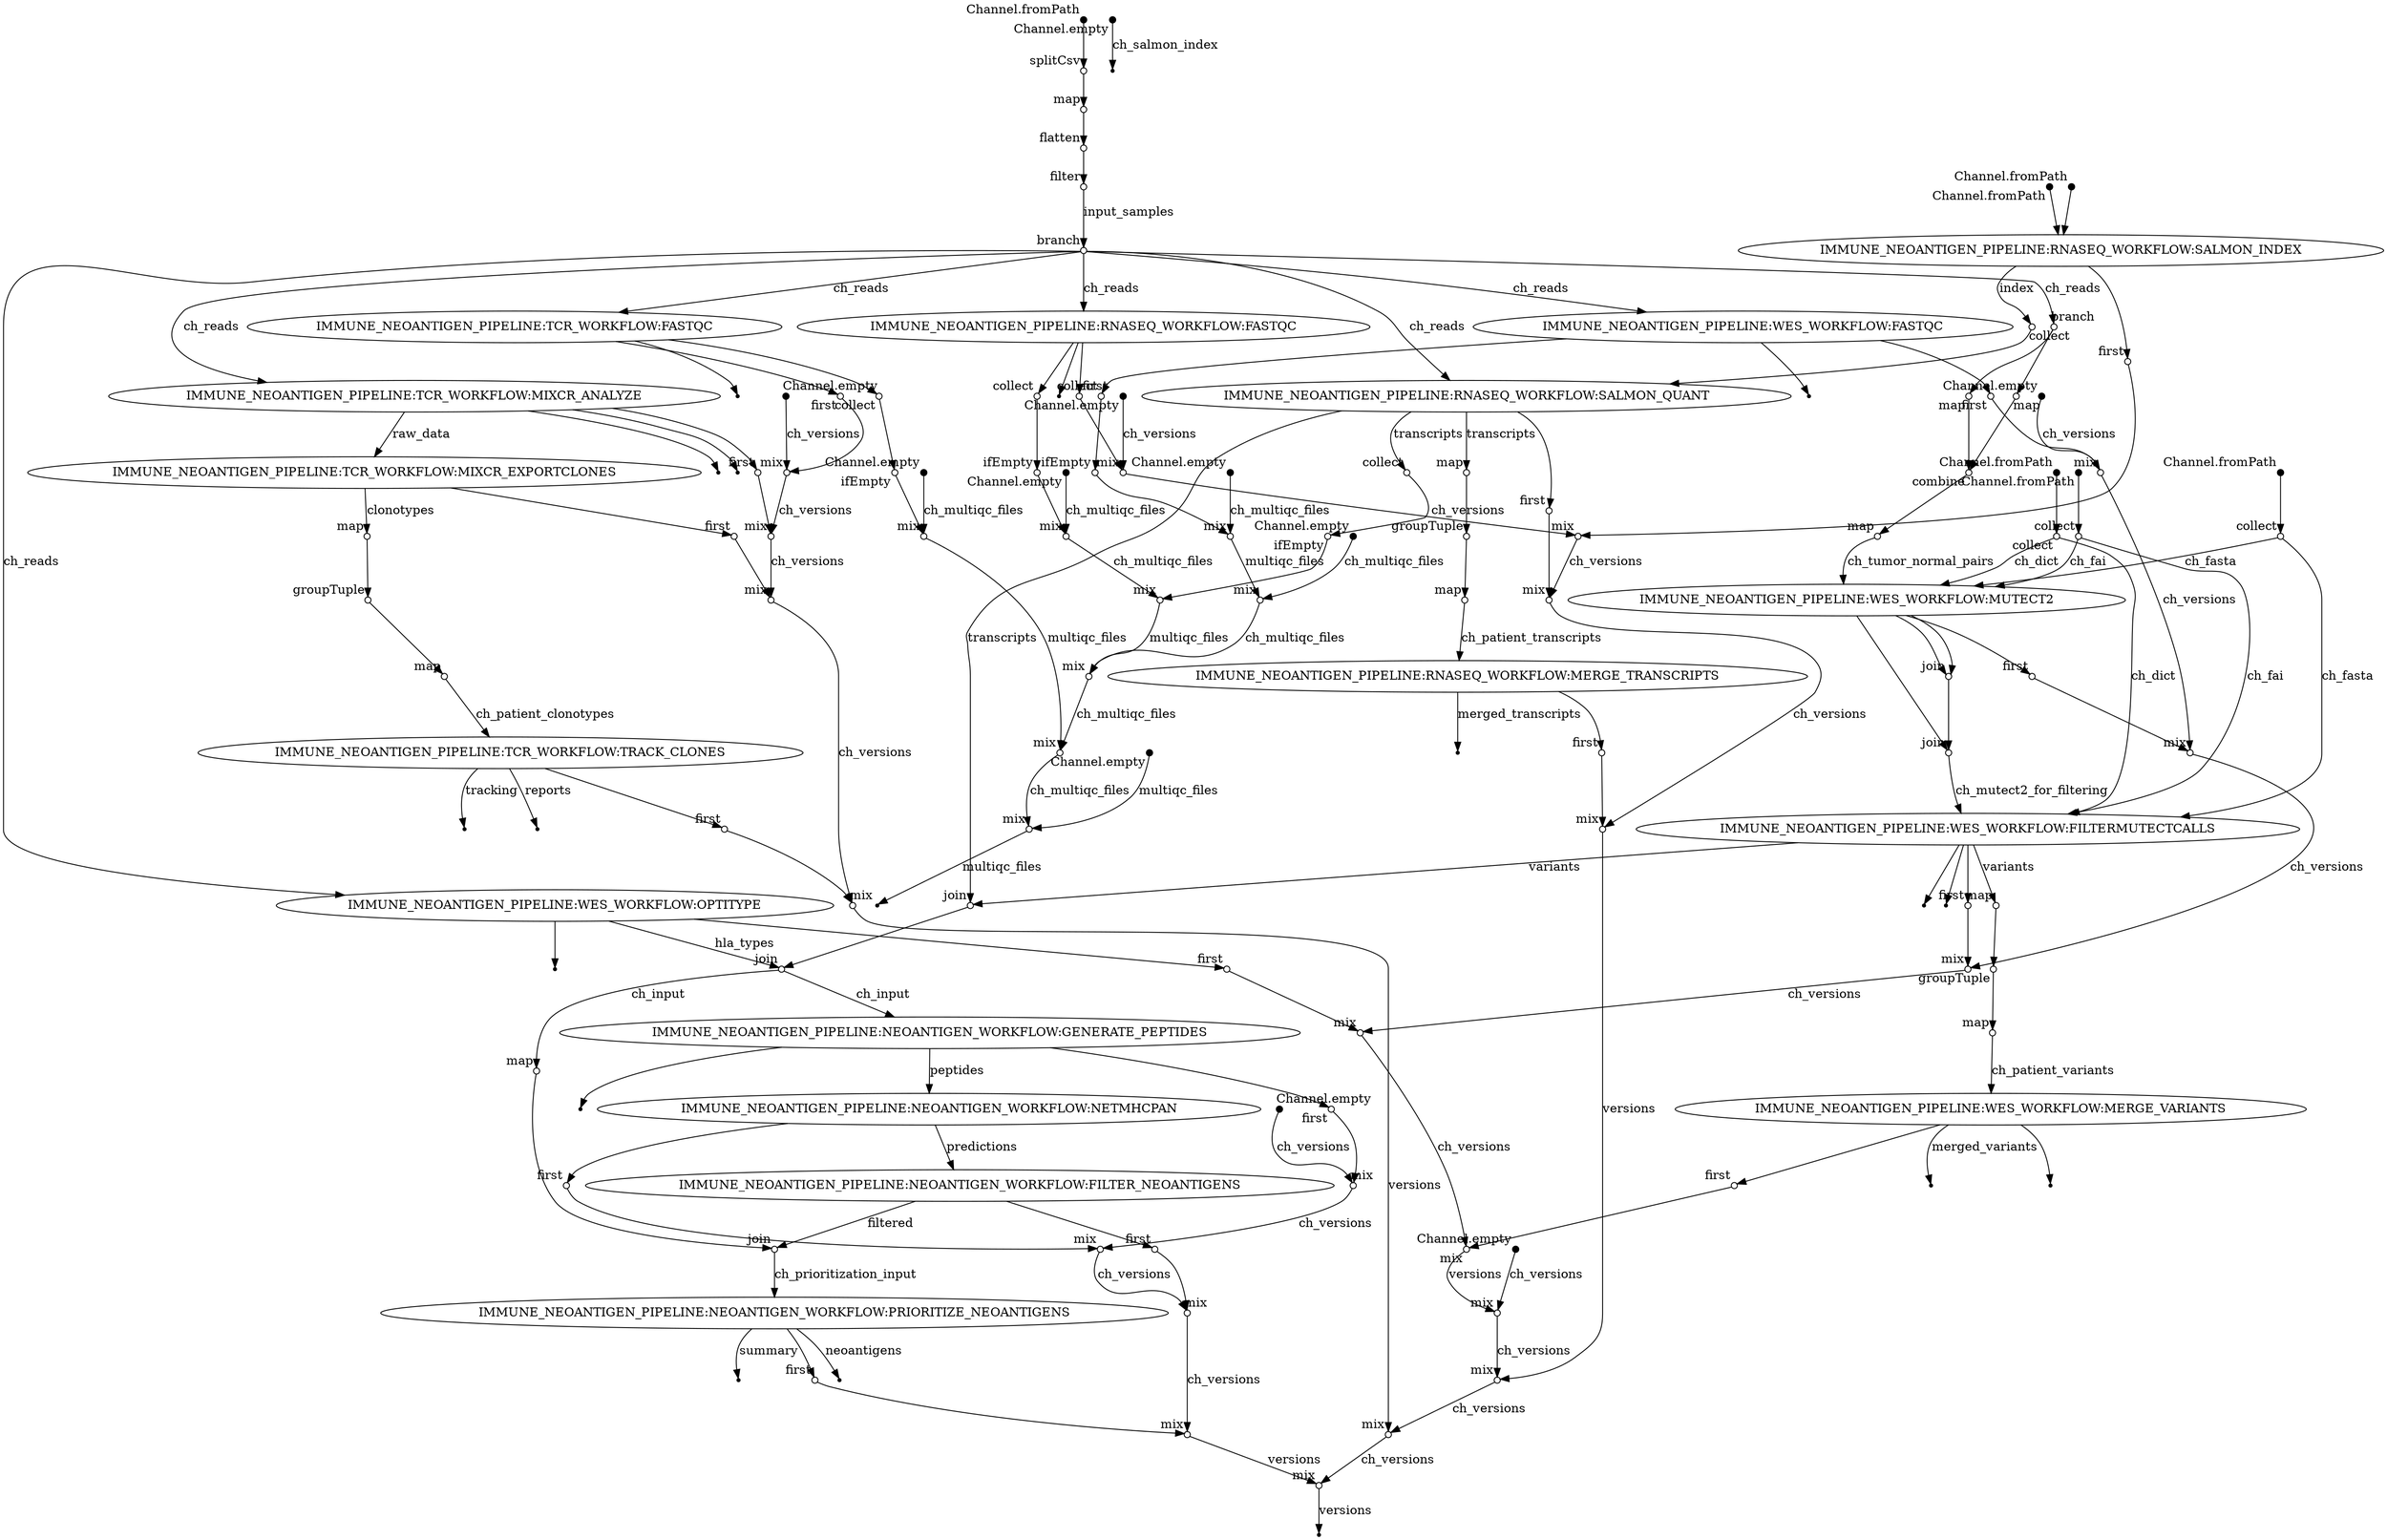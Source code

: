 digraph "pipeline_dag_20250709_215527" {
rankdir=TB;
v0 [shape=point,label="",fixedsize=true,width=0.1,xlabel="Channel.fromPath"];
v1 [shape=circle,label="",fixedsize=true,width=0.1,xlabel="splitCsv"];
v0 -> v1;

v1 [shape=circle,label="",fixedsize=true,width=0.1,xlabel="splitCsv"];
v2 [shape=circle,label="",fixedsize=true,width=0.1,xlabel="map"];
v1 -> v2;

v2 [shape=circle,label="",fixedsize=true,width=0.1,xlabel="map"];
v3 [shape=circle,label="",fixedsize=true,width=0.1,xlabel="flatten"];
v2 -> v3;

v3 [shape=circle,label="",fixedsize=true,width=0.1,xlabel="flatten"];
v4 [shape=circle,label="",fixedsize=true,width=0.1,xlabel="filter"];
v3 -> v4;

v4 [shape=circle,label="",fixedsize=true,width=0.1,xlabel="filter"];
v7 [shape=circle,label="",fixedsize=true,width=0.1,xlabel="branch"];
v4 -> v7 [label="input_samples"];

v5 [shape=point,label="",fixedsize=true,width=0.1,xlabel="Channel.empty"];
v50 [shape=circle,label="",fixedsize=true,width=0.1,xlabel="mix"];
v5 -> v50 [label="ch_versions"];

v6 [shape=point,label="",fixedsize=true,width=0.1,xlabel="Channel.empty"];
v51 [shape=circle,label="",fixedsize=true,width=0.1,xlabel="mix"];
v6 -> v51 [label="ch_multiqc_files"];

v7 [shape=circle,label="",fixedsize=true,width=0.1,xlabel="branch"];
v54 [label="IMMUNE_NEOANTIGEN_PIPELINE:RNASEQ_WORKFLOW:FASTQC"];
v7 -> v54 [label="ch_reads"];

v7 [shape=circle,label="",fixedsize=true,width=0.1,xlabel="branch"];
v16 [label="IMMUNE_NEOANTIGEN_PIPELINE:WES_WORKFLOW:FASTQC"];
v7 -> v16 [label="ch_reads"];

v7 [shape=circle,label="",fixedsize=true,width=0.1,xlabel="branch"];
v86 [label="IMMUNE_NEOANTIGEN_PIPELINE:TCR_WORKFLOW:FASTQC"];
v7 -> v86 [label="ch_reads"];

v8 [shape=point,label="",fixedsize=true,width=0.1,xlabel="Channel.empty"];
v19 [shape=circle,label="",fixedsize=true,width=0.1,xlabel="mix"];
v8 -> v19 [label="ch_versions"];

v9 [shape=point,label="",fixedsize=true,width=0.1,xlabel="Channel.empty"];
v22 [shape=circle,label="",fixedsize=true,width=0.1,xlabel="mix"];
v9 -> v22 [label="ch_multiqc_files"];

v10 [shape=point,label="",fixedsize=true,width=0.1,xlabel="Channel.fromPath"];
v11 [shape=circle,label="",fixedsize=true,width=0.1,xlabel="collect"];
v10 -> v11;

v11 [shape=circle,label="",fixedsize=true,width=0.1,xlabel="collect"];
v28 [label="IMMUNE_NEOANTIGEN_PIPELINE:WES_WORKFLOW:MUTECT2"];
v11 -> v28 [label="ch_fasta"];

v12 [shape=point,label="",fixedsize=true,width=0.1,xlabel="Channel.fromPath"];
v13 [shape=circle,label="",fixedsize=true,width=0.1,xlabel="collect"];
v12 -> v13;

v13 [shape=circle,label="",fixedsize=true,width=0.1,xlabel="collect"];
v28 [label="IMMUNE_NEOANTIGEN_PIPELINE:WES_WORKFLOW:MUTECT2"];
v13 -> v28 [label="ch_fai"];

v14 [shape=point,label="",fixedsize=true,width=0.1,xlabel="Channel.fromPath"];
v15 [shape=circle,label="",fixedsize=true,width=0.1,xlabel="collect"];
v14 -> v15;

v15 [shape=circle,label="",fixedsize=true,width=0.1,xlabel="collect"];
v28 [label="IMMUNE_NEOANTIGEN_PIPELINE:WES_WORKFLOW:MUTECT2"];
v15 -> v28 [label="ch_dict"];

v16 [label="IMMUNE_NEOANTIGEN_PIPELINE:WES_WORKFLOW:FASTQC"];
v17 [shape=point];
v16 -> v17;

v16 [label="IMMUNE_NEOANTIGEN_PIPELINE:WES_WORKFLOW:FASTQC"];
v20 [shape=circle,label="",fixedsize=true,width=0.1,xlabel="collect"];
v16 -> v20;

v16 [label="IMMUNE_NEOANTIGEN_PIPELINE:WES_WORKFLOW:FASTQC"];
v18 [shape=circle,label="",fixedsize=true,width=0.1,xlabel="first"];
v16 -> v18;

v18 [shape=circle,label="",fixedsize=true,width=0.1,xlabel="first"];
v19 [shape=circle,label="",fixedsize=true,width=0.1,xlabel="mix"];
v18 -> v19;

v19 [shape=circle,label="",fixedsize=true,width=0.1,xlabel="mix"];
v30 [shape=circle,label="",fixedsize=true,width=0.1,xlabel="mix"];
v19 -> v30 [label="ch_versions"];

v20 [shape=circle,label="",fixedsize=true,width=0.1,xlabel="collect"];
v21 [shape=circle,label="",fixedsize=true,width=0.1,xlabel="ifEmpty"];
v20 -> v21;

v21 [shape=circle,label="",fixedsize=true,width=0.1,xlabel="ifEmpty"];
v22 [shape=circle,label="",fixedsize=true,width=0.1,xlabel="mix"];
v21 -> v22;

v22 [shape=circle,label="",fixedsize=true,width=0.1,xlabel="mix"];
v51 [shape=circle,label="",fixedsize=true,width=0.1,xlabel="mix"];
v22 -> v51 [label="multiqc_files"];

v7 [shape=circle,label="",fixedsize=true,width=0.1,xlabel="branch"];
v23 [shape=circle,label="",fixedsize=true,width=0.1,xlabel="branch"];
v7 -> v23 [label="ch_reads"];

v23 [shape=circle,label="",fixedsize=true,width=0.1,xlabel="branch"];
v24 [shape=circle,label="",fixedsize=true,width=0.1,xlabel="map"];
v23 -> v24;

v23 [shape=circle,label="",fixedsize=true,width=0.1,xlabel="branch"];
v25 [shape=circle,label="",fixedsize=true,width=0.1,xlabel="map"];
v23 -> v25;

v24 [shape=circle,label="",fixedsize=true,width=0.1,xlabel="map"];
v26 [shape=circle,label="",fixedsize=true,width=0.1,xlabel="combine"];
v24 -> v26;

v25 [shape=circle,label="",fixedsize=true,width=0.1,xlabel="map"];
v26 [shape=circle,label="",fixedsize=true,width=0.1,xlabel="combine"];
v25 -> v26;

v26 [shape=circle,label="",fixedsize=true,width=0.1,xlabel="combine"];
v27 [shape=circle,label="",fixedsize=true,width=0.1,xlabel="map"];
v26 -> v27;

v27 [shape=circle,label="",fixedsize=true,width=0.1,xlabel="map"];
v28 [label="IMMUNE_NEOANTIGEN_PIPELINE:WES_WORKFLOW:MUTECT2"];
v27 -> v28 [label="ch_tumor_normal_pairs"];

v28 [label="IMMUNE_NEOANTIGEN_PIPELINE:WES_WORKFLOW:MUTECT2"];
v31 [shape=circle,label="",fixedsize=true,width=0.1,xlabel="join"];
v28 -> v31;

v28 [label="IMMUNE_NEOANTIGEN_PIPELINE:WES_WORKFLOW:MUTECT2"];
v31 [shape=circle,label="",fixedsize=true,width=0.1,xlabel="join"];
v28 -> v31;

v28 [label="IMMUNE_NEOANTIGEN_PIPELINE:WES_WORKFLOW:MUTECT2"];
v32 [shape=circle,label="",fixedsize=true,width=0.1,xlabel="join"];
v28 -> v32;

v28 [label="IMMUNE_NEOANTIGEN_PIPELINE:WES_WORKFLOW:MUTECT2"];
v29 [shape=circle,label="",fixedsize=true,width=0.1,xlabel="first"];
v28 -> v29;

v29 [shape=circle,label="",fixedsize=true,width=0.1,xlabel="first"];
v30 [shape=circle,label="",fixedsize=true,width=0.1,xlabel="mix"];
v29 -> v30;

v30 [shape=circle,label="",fixedsize=true,width=0.1,xlabel="mix"];
v37 [shape=circle,label="",fixedsize=true,width=0.1,xlabel="mix"];
v30 -> v37 [label="ch_versions"];

v31 [shape=circle,label="",fixedsize=true,width=0.1,xlabel="join"];
v32 [shape=circle,label="",fixedsize=true,width=0.1,xlabel="join"];
v31 -> v32;

v32 [shape=circle,label="",fixedsize=true,width=0.1,xlabel="join"];
v33 [label="IMMUNE_NEOANTIGEN_PIPELINE:WES_WORKFLOW:FILTERMUTECTCALLS"];
v32 -> v33 [label="ch_mutect2_for_filtering"];

v11 [shape=circle,label="",fixedsize=true,width=0.1,xlabel="collect"];
v33 [label="IMMUNE_NEOANTIGEN_PIPELINE:WES_WORKFLOW:FILTERMUTECTCALLS"];
v11 -> v33 [label="ch_fasta"];

v13 [shape=circle,label="",fixedsize=true,width=0.1,xlabel="collect"];
v33 [label="IMMUNE_NEOANTIGEN_PIPELINE:WES_WORKFLOW:FILTERMUTECTCALLS"];
v13 -> v33 [label="ch_fai"];

v15 [shape=circle,label="",fixedsize=true,width=0.1,xlabel="collect"];
v33 [label="IMMUNE_NEOANTIGEN_PIPELINE:WES_WORKFLOW:FILTERMUTECTCALLS"];
v15 -> v33 [label="ch_dict"];

v33 [label="IMMUNE_NEOANTIGEN_PIPELINE:WES_WORKFLOW:FILTERMUTECTCALLS"];
v42 [shape=circle,label="",fixedsize=true,width=0.1,xlabel="map"];
v33 -> v42 [label="variants"];

v33 [label="IMMUNE_NEOANTIGEN_PIPELINE:WES_WORKFLOW:FILTERMUTECTCALLS"];
v35 [shape=point];
v33 -> v35;

v33 [label="IMMUNE_NEOANTIGEN_PIPELINE:WES_WORKFLOW:FILTERMUTECTCALLS"];
v34 [shape=point];
v33 -> v34;

v33 [label="IMMUNE_NEOANTIGEN_PIPELINE:WES_WORKFLOW:FILTERMUTECTCALLS"];
v36 [shape=circle,label="",fixedsize=true,width=0.1,xlabel="first"];
v33 -> v36;

v36 [shape=circle,label="",fixedsize=true,width=0.1,xlabel="first"];
v37 [shape=circle,label="",fixedsize=true,width=0.1,xlabel="mix"];
v36 -> v37;

v37 [shape=circle,label="",fixedsize=true,width=0.1,xlabel="mix"];
v41 [shape=circle,label="",fixedsize=true,width=0.1,xlabel="mix"];
v37 -> v41 [label="ch_versions"];

v7 [shape=circle,label="",fixedsize=true,width=0.1,xlabel="branch"];
v38 [label="IMMUNE_NEOANTIGEN_PIPELINE:WES_WORKFLOW:OPTITYPE"];
v7 -> v38 [label="ch_reads"];

v38 [label="IMMUNE_NEOANTIGEN_PIPELINE:WES_WORKFLOW:OPTITYPE"];
v112 [shape=circle,label="",fixedsize=true,width=0.1,xlabel="join"];
v38 -> v112 [label="hla_types"];

v38 [label="IMMUNE_NEOANTIGEN_PIPELINE:WES_WORKFLOW:OPTITYPE"];
v39 [shape=point];
v38 -> v39;

v38 [label="IMMUNE_NEOANTIGEN_PIPELINE:WES_WORKFLOW:OPTITYPE"];
v40 [shape=circle,label="",fixedsize=true,width=0.1,xlabel="first"];
v38 -> v40;

v40 [shape=circle,label="",fixedsize=true,width=0.1,xlabel="first"];
v41 [shape=circle,label="",fixedsize=true,width=0.1,xlabel="mix"];
v40 -> v41;

v41 [shape=circle,label="",fixedsize=true,width=0.1,xlabel="mix"];
v49 [shape=circle,label="",fixedsize=true,width=0.1,xlabel="mix"];
v41 -> v49 [label="ch_versions"];

v42 [shape=circle,label="",fixedsize=true,width=0.1,xlabel="map"];
v43 [shape=circle,label="",fixedsize=true,width=0.1,xlabel="groupTuple"];
v42 -> v43;

v43 [shape=circle,label="",fixedsize=true,width=0.1,xlabel="groupTuple"];
v44 [shape=circle,label="",fixedsize=true,width=0.1,xlabel="map"];
v43 -> v44;

v44 [shape=circle,label="",fixedsize=true,width=0.1,xlabel="map"];
v45 [label="IMMUNE_NEOANTIGEN_PIPELINE:WES_WORKFLOW:MERGE_VARIANTS"];
v44 -> v45 [label="ch_patient_variants"];

v45 [label="IMMUNE_NEOANTIGEN_PIPELINE:WES_WORKFLOW:MERGE_VARIANTS"];
v47 [shape=point];
v45 -> v47 [label="merged_variants"];

v45 [label="IMMUNE_NEOANTIGEN_PIPELINE:WES_WORKFLOW:MERGE_VARIANTS"];
v46 [shape=point];
v45 -> v46;

v45 [label="IMMUNE_NEOANTIGEN_PIPELINE:WES_WORKFLOW:MERGE_VARIANTS"];
v48 [shape=circle,label="",fixedsize=true,width=0.1,xlabel="first"];
v45 -> v48;

v48 [shape=circle,label="",fixedsize=true,width=0.1,xlabel="first"];
v49 [shape=circle,label="",fixedsize=true,width=0.1,xlabel="mix"];
v48 -> v49;

v49 [shape=circle,label="",fixedsize=true,width=0.1,xlabel="mix"];
v50 [shape=circle,label="",fixedsize=true,width=0.1,xlabel="mix"];
v49 -> v50 [label="versions"];

v50 [shape=circle,label="",fixedsize=true,width=0.1,xlabel="mix"];
v82 [shape=circle,label="",fixedsize=true,width=0.1,xlabel="mix"];
v50 -> v82 [label="ch_versions"];

v51 [shape=circle,label="",fixedsize=true,width=0.1,xlabel="mix"];
v83 [shape=circle,label="",fixedsize=true,width=0.1,xlabel="mix"];
v51 -> v83 [label="ch_multiqc_files"];

v52 [shape=point,label="",fixedsize=true,width=0.1,xlabel="Channel.empty"];
v57 [shape=circle,label="",fixedsize=true,width=0.1,xlabel="mix"];
v52 -> v57 [label="ch_versions"];

v53 [shape=point,label="",fixedsize=true,width=0.1,xlabel="Channel.empty"];
v60 [shape=circle,label="",fixedsize=true,width=0.1,xlabel="mix"];
v53 -> v60 [label="ch_multiqc_files"];

v54 [label="IMMUNE_NEOANTIGEN_PIPELINE:RNASEQ_WORKFLOW:FASTQC"];
v55 [shape=point];
v54 -> v55;

v54 [label="IMMUNE_NEOANTIGEN_PIPELINE:RNASEQ_WORKFLOW:FASTQC"];
v58 [shape=circle,label="",fixedsize=true,width=0.1,xlabel="collect"];
v54 -> v58;

v54 [label="IMMUNE_NEOANTIGEN_PIPELINE:RNASEQ_WORKFLOW:FASTQC"];
v56 [shape=circle,label="",fixedsize=true,width=0.1,xlabel="first"];
v54 -> v56;

v56 [shape=circle,label="",fixedsize=true,width=0.1,xlabel="first"];
v57 [shape=circle,label="",fixedsize=true,width=0.1,xlabel="mix"];
v56 -> v57;

v57 [shape=circle,label="",fixedsize=true,width=0.1,xlabel="mix"];
v67 [shape=circle,label="",fixedsize=true,width=0.1,xlabel="mix"];
v57 -> v67 [label="ch_versions"];

v58 [shape=circle,label="",fixedsize=true,width=0.1,xlabel="collect"];
v59 [shape=circle,label="",fixedsize=true,width=0.1,xlabel="ifEmpty"];
v58 -> v59;

v59 [shape=circle,label="",fixedsize=true,width=0.1,xlabel="ifEmpty"];
v60 [shape=circle,label="",fixedsize=true,width=0.1,xlabel="mix"];
v59 -> v60;

v60 [shape=circle,label="",fixedsize=true,width=0.1,xlabel="mix"];
v74 [shape=circle,label="",fixedsize=true,width=0.1,xlabel="mix"];
v60 -> v74 [label="ch_multiqc_files"];

v61 [shape=point,label="",fixedsize=true,width=0.1,xlabel="Channel.empty"];
v62 [shape=point];
v61 -> v62 [label="ch_salmon_index"];

v63 [shape=point,label="",fixedsize=true,width=0.1,xlabel="Channel.fromPath"];
v65 [label="IMMUNE_NEOANTIGEN_PIPELINE:RNASEQ_WORKFLOW:SALMON_INDEX"];
v63 -> v65;

v64 [shape=point,label="",fixedsize=true,width=0.1,xlabel="Channel.fromPath"];
v65 [label="IMMUNE_NEOANTIGEN_PIPELINE:RNASEQ_WORKFLOW:SALMON_INDEX"];
v64 -> v65;

v65 [label="IMMUNE_NEOANTIGEN_PIPELINE:RNASEQ_WORKFLOW:SALMON_INDEX"];
v68 [shape=circle,label="",fixedsize=true,width=0.1,xlabel="collect"];
v65 -> v68 [label="index"];

v65 [label="IMMUNE_NEOANTIGEN_PIPELINE:RNASEQ_WORKFLOW:SALMON_INDEX"];
v66 [shape=circle,label="",fixedsize=true,width=0.1,xlabel="first"];
v65 -> v66;

v66 [shape=circle,label="",fixedsize=true,width=0.1,xlabel="first"];
v67 [shape=circle,label="",fixedsize=true,width=0.1,xlabel="mix"];
v66 -> v67;

v67 [shape=circle,label="",fixedsize=true,width=0.1,xlabel="mix"];
v71 [shape=circle,label="",fixedsize=true,width=0.1,xlabel="mix"];
v67 -> v71 [label="ch_versions"];

v68 [shape=circle,label="",fixedsize=true,width=0.1,xlabel="collect"];
v69 [label="IMMUNE_NEOANTIGEN_PIPELINE:RNASEQ_WORKFLOW:SALMON_QUANT"];
v68 -> v69;

v7 [shape=circle,label="",fixedsize=true,width=0.1,xlabel="branch"];
v69 [label="IMMUNE_NEOANTIGEN_PIPELINE:RNASEQ_WORKFLOW:SALMON_QUANT"];
v7 -> v69 [label="ch_reads"];

v69 [label="IMMUNE_NEOANTIGEN_PIPELINE:RNASEQ_WORKFLOW:SALMON_QUANT"];
v72 [shape=circle,label="",fixedsize=true,width=0.1,xlabel="collect"];
v69 -> v72 [label="transcripts"];

v69 [label="IMMUNE_NEOANTIGEN_PIPELINE:RNASEQ_WORKFLOW:SALMON_QUANT"];
v70 [shape=circle,label="",fixedsize=true,width=0.1,xlabel="first"];
v69 -> v70;

v70 [shape=circle,label="",fixedsize=true,width=0.1,xlabel="first"];
v71 [shape=circle,label="",fixedsize=true,width=0.1,xlabel="mix"];
v70 -> v71;

v71 [shape=circle,label="",fixedsize=true,width=0.1,xlabel="mix"];
v81 [shape=circle,label="",fixedsize=true,width=0.1,xlabel="mix"];
v71 -> v81 [label="ch_versions"];

v72 [shape=circle,label="",fixedsize=true,width=0.1,xlabel="collect"];
v73 [shape=circle,label="",fixedsize=true,width=0.1,xlabel="ifEmpty"];
v72 -> v73;

v73 [shape=circle,label="",fixedsize=true,width=0.1,xlabel="ifEmpty"];
v74 [shape=circle,label="",fixedsize=true,width=0.1,xlabel="mix"];
v73 -> v74;

v74 [shape=circle,label="",fixedsize=true,width=0.1,xlabel="mix"];
v83 [shape=circle,label="",fixedsize=true,width=0.1,xlabel="mix"];
v74 -> v83 [label="multiqc_files"];

v69 [label="IMMUNE_NEOANTIGEN_PIPELINE:RNASEQ_WORKFLOW:SALMON_QUANT"];
v75 [shape=circle,label="",fixedsize=true,width=0.1,xlabel="map"];
v69 -> v75 [label="transcripts"];

v75 [shape=circle,label="",fixedsize=true,width=0.1,xlabel="map"];
v76 [shape=circle,label="",fixedsize=true,width=0.1,xlabel="groupTuple"];
v75 -> v76;

v76 [shape=circle,label="",fixedsize=true,width=0.1,xlabel="groupTuple"];
v77 [shape=circle,label="",fixedsize=true,width=0.1,xlabel="map"];
v76 -> v77;

v77 [shape=circle,label="",fixedsize=true,width=0.1,xlabel="map"];
v78 [label="IMMUNE_NEOANTIGEN_PIPELINE:RNASEQ_WORKFLOW:MERGE_TRANSCRIPTS"];
v77 -> v78 [label="ch_patient_transcripts"];

v78 [label="IMMUNE_NEOANTIGEN_PIPELINE:RNASEQ_WORKFLOW:MERGE_TRANSCRIPTS"];
v79 [shape=point];
v78 -> v79 [label="merged_transcripts"];

v78 [label="IMMUNE_NEOANTIGEN_PIPELINE:RNASEQ_WORKFLOW:MERGE_TRANSCRIPTS"];
v80 [shape=circle,label="",fixedsize=true,width=0.1,xlabel="first"];
v78 -> v80;

v80 [shape=circle,label="",fixedsize=true,width=0.1,xlabel="first"];
v81 [shape=circle,label="",fixedsize=true,width=0.1,xlabel="mix"];
v80 -> v81;

v81 [shape=circle,label="",fixedsize=true,width=0.1,xlabel="mix"];
v82 [shape=circle,label="",fixedsize=true,width=0.1,xlabel="mix"];
v81 -> v82 [label="versions"];

v82 [shape=circle,label="",fixedsize=true,width=0.1,xlabel="mix"];
v109 [shape=circle,label="",fixedsize=true,width=0.1,xlabel="mix"];
v82 -> v109 [label="ch_versions"];

v83 [shape=circle,label="",fixedsize=true,width=0.1,xlabel="mix"];
v110 [shape=circle,label="",fixedsize=true,width=0.1,xlabel="mix"];
v83 -> v110 [label="ch_multiqc_files"];

v84 [shape=point,label="",fixedsize=true,width=0.1,xlabel="Channel.empty"];
v89 [shape=circle,label="",fixedsize=true,width=0.1,xlabel="mix"];
v84 -> v89 [label="ch_versions"];

v85 [shape=point,label="",fixedsize=true,width=0.1,xlabel="Channel.empty"];
v92 [shape=circle,label="",fixedsize=true,width=0.1,xlabel="mix"];
v85 -> v92 [label="ch_multiqc_files"];

v86 [label="IMMUNE_NEOANTIGEN_PIPELINE:TCR_WORKFLOW:FASTQC"];
v87 [shape=point];
v86 -> v87;

v86 [label="IMMUNE_NEOANTIGEN_PIPELINE:TCR_WORKFLOW:FASTQC"];
v90 [shape=circle,label="",fixedsize=true,width=0.1,xlabel="collect"];
v86 -> v90;

v86 [label="IMMUNE_NEOANTIGEN_PIPELINE:TCR_WORKFLOW:FASTQC"];
v88 [shape=circle,label="",fixedsize=true,width=0.1,xlabel="first"];
v86 -> v88;

v88 [shape=circle,label="",fixedsize=true,width=0.1,xlabel="first"];
v89 [shape=circle,label="",fixedsize=true,width=0.1,xlabel="mix"];
v88 -> v89;

v89 [shape=circle,label="",fixedsize=true,width=0.1,xlabel="mix"];
v97 [shape=circle,label="",fixedsize=true,width=0.1,xlabel="mix"];
v89 -> v97 [label="ch_versions"];

v90 [shape=circle,label="",fixedsize=true,width=0.1,xlabel="collect"];
v91 [shape=circle,label="",fixedsize=true,width=0.1,xlabel="ifEmpty"];
v90 -> v91;

v91 [shape=circle,label="",fixedsize=true,width=0.1,xlabel="ifEmpty"];
v92 [shape=circle,label="",fixedsize=true,width=0.1,xlabel="mix"];
v91 -> v92;

v92 [shape=circle,label="",fixedsize=true,width=0.1,xlabel="mix"];
v110 [shape=circle,label="",fixedsize=true,width=0.1,xlabel="mix"];
v92 -> v110 [label="multiqc_files"];

v7 [shape=circle,label="",fixedsize=true,width=0.1,xlabel="branch"];
v93 [label="IMMUNE_NEOANTIGEN_PIPELINE:TCR_WORKFLOW:MIXCR_ANALYZE"];
v7 -> v93 [label="ch_reads"];

v93 [label="IMMUNE_NEOANTIGEN_PIPELINE:TCR_WORKFLOW:MIXCR_ANALYZE"];
v98 [label="IMMUNE_NEOANTIGEN_PIPELINE:TCR_WORKFLOW:MIXCR_EXPORTCLONES"];
v93 -> v98 [label="raw_data"];

v93 [label="IMMUNE_NEOANTIGEN_PIPELINE:TCR_WORKFLOW:MIXCR_ANALYZE"];
v95 [shape=point];
v93 -> v95;

v93 [label="IMMUNE_NEOANTIGEN_PIPELINE:TCR_WORKFLOW:MIXCR_ANALYZE"];
v94 [shape=point];
v93 -> v94;

v93 [label="IMMUNE_NEOANTIGEN_PIPELINE:TCR_WORKFLOW:MIXCR_ANALYZE"];
v96 [shape=circle,label="",fixedsize=true,width=0.1,xlabel="first"];
v93 -> v96;

v96 [shape=circle,label="",fixedsize=true,width=0.1,xlabel="first"];
v97 [shape=circle,label="",fixedsize=true,width=0.1,xlabel="mix"];
v96 -> v97;

v97 [shape=circle,label="",fixedsize=true,width=0.1,xlabel="mix"];
v100 [shape=circle,label="",fixedsize=true,width=0.1,xlabel="mix"];
v97 -> v100 [label="ch_versions"];

v98 [label="IMMUNE_NEOANTIGEN_PIPELINE:TCR_WORKFLOW:MIXCR_EXPORTCLONES"];
v101 [shape=circle,label="",fixedsize=true,width=0.1,xlabel="map"];
v98 -> v101 [label="clonotypes"];

v98 [label="IMMUNE_NEOANTIGEN_PIPELINE:TCR_WORKFLOW:MIXCR_EXPORTCLONES"];
v99 [shape=circle,label="",fixedsize=true,width=0.1,xlabel="first"];
v98 -> v99;

v99 [shape=circle,label="",fixedsize=true,width=0.1,xlabel="first"];
v100 [shape=circle,label="",fixedsize=true,width=0.1,xlabel="mix"];
v99 -> v100;

v100 [shape=circle,label="",fixedsize=true,width=0.1,xlabel="mix"];
v108 [shape=circle,label="",fixedsize=true,width=0.1,xlabel="mix"];
v100 -> v108 [label="ch_versions"];

v101 [shape=circle,label="",fixedsize=true,width=0.1,xlabel="map"];
v102 [shape=circle,label="",fixedsize=true,width=0.1,xlabel="groupTuple"];
v101 -> v102;

v102 [shape=circle,label="",fixedsize=true,width=0.1,xlabel="groupTuple"];
v103 [shape=circle,label="",fixedsize=true,width=0.1,xlabel="map"];
v102 -> v103;

v103 [shape=circle,label="",fixedsize=true,width=0.1,xlabel="map"];
v104 [label="IMMUNE_NEOANTIGEN_PIPELINE:TCR_WORKFLOW:TRACK_CLONES"];
v103 -> v104 [label="ch_patient_clonotypes"];

v104 [label="IMMUNE_NEOANTIGEN_PIPELINE:TCR_WORKFLOW:TRACK_CLONES"];
v106 [shape=point];
v104 -> v106 [label="tracking"];

v104 [label="IMMUNE_NEOANTIGEN_PIPELINE:TCR_WORKFLOW:TRACK_CLONES"];
v105 [shape=point];
v104 -> v105 [label="reports"];

v104 [label="IMMUNE_NEOANTIGEN_PIPELINE:TCR_WORKFLOW:TRACK_CLONES"];
v107 [shape=circle,label="",fixedsize=true,width=0.1,xlabel="first"];
v104 -> v107;

v107 [shape=circle,label="",fixedsize=true,width=0.1,xlabel="first"];
v108 [shape=circle,label="",fixedsize=true,width=0.1,xlabel="mix"];
v107 -> v108;

v108 [shape=circle,label="",fixedsize=true,width=0.1,xlabel="mix"];
v109 [shape=circle,label="",fixedsize=true,width=0.1,xlabel="mix"];
v108 -> v109 [label="versions"];

v109 [shape=circle,label="",fixedsize=true,width=0.1,xlabel="mix"];
v132 [shape=circle,label="",fixedsize=true,width=0.1,xlabel="mix"];
v109 -> v132 [label="ch_versions"];

v110 [shape=circle,label="",fixedsize=true,width=0.1,xlabel="mix"];
v134 [shape=circle,label="",fixedsize=true,width=0.1,xlabel="mix"];
v110 -> v134 [label="ch_multiqc_files"];

v33 [label="IMMUNE_NEOANTIGEN_PIPELINE:WES_WORKFLOW:FILTERMUTECTCALLS"];
v111 [shape=circle,label="",fixedsize=true,width=0.1,xlabel="join"];
v33 -> v111 [label="variants"];

v69 [label="IMMUNE_NEOANTIGEN_PIPELINE:RNASEQ_WORKFLOW:SALMON_QUANT"];
v111 [shape=circle,label="",fixedsize=true,width=0.1,xlabel="join"];
v69 -> v111 [label="transcripts"];

v111 [shape=circle,label="",fixedsize=true,width=0.1,xlabel="join"];
v112 [shape=circle,label="",fixedsize=true,width=0.1,xlabel="join"];
v111 -> v112;

v112 [shape=circle,label="",fixedsize=true,width=0.1,xlabel="join"];
v115 [label="IMMUNE_NEOANTIGEN_PIPELINE:NEOANTIGEN_WORKFLOW:GENERATE_PEPTIDES"];
v112 -> v115 [label="ch_input"];

v113 [shape=point,label="",fixedsize=true,width=0.1,xlabel="Channel.empty"];
v118 [shape=circle,label="",fixedsize=true,width=0.1,xlabel="mix"];
v113 -> v118 [label="ch_versions"];

v114 [shape=point,label="",fixedsize=true,width=0.1,xlabel="Channel.empty"];
v134 [shape=circle,label="",fixedsize=true,width=0.1,xlabel="mix"];
v114 -> v134 [label="multiqc_files"];

v115 [label="IMMUNE_NEOANTIGEN_PIPELINE:NEOANTIGEN_WORKFLOW:GENERATE_PEPTIDES"];
v119 [label="IMMUNE_NEOANTIGEN_PIPELINE:NEOANTIGEN_WORKFLOW:NETMHCPAN"];
v115 -> v119 [label="peptides"];

v115 [label="IMMUNE_NEOANTIGEN_PIPELINE:NEOANTIGEN_WORKFLOW:GENERATE_PEPTIDES"];
v116 [shape=point];
v115 -> v116;

v115 [label="IMMUNE_NEOANTIGEN_PIPELINE:NEOANTIGEN_WORKFLOW:GENERATE_PEPTIDES"];
v117 [shape=circle,label="",fixedsize=true,width=0.1,xlabel="first"];
v115 -> v117;

v117 [shape=circle,label="",fixedsize=true,width=0.1,xlabel="first"];
v118 [shape=circle,label="",fixedsize=true,width=0.1,xlabel="mix"];
v117 -> v118;

v118 [shape=circle,label="",fixedsize=true,width=0.1,xlabel="mix"];
v121 [shape=circle,label="",fixedsize=true,width=0.1,xlabel="mix"];
v118 -> v121 [label="ch_versions"];

v119 [label="IMMUNE_NEOANTIGEN_PIPELINE:NEOANTIGEN_WORKFLOW:NETMHCPAN"];
v122 [label="IMMUNE_NEOANTIGEN_PIPELINE:NEOANTIGEN_WORKFLOW:FILTER_NEOANTIGENS"];
v119 -> v122 [label="predictions"];

v119 [label="IMMUNE_NEOANTIGEN_PIPELINE:NEOANTIGEN_WORKFLOW:NETMHCPAN"];
v120 [shape=circle,label="",fixedsize=true,width=0.1,xlabel="first"];
v119 -> v120;

v120 [shape=circle,label="",fixedsize=true,width=0.1,xlabel="first"];
v121 [shape=circle,label="",fixedsize=true,width=0.1,xlabel="mix"];
v120 -> v121;

v121 [shape=circle,label="",fixedsize=true,width=0.1,xlabel="mix"];
v124 [shape=circle,label="",fixedsize=true,width=0.1,xlabel="mix"];
v121 -> v124 [label="ch_versions"];

v122 [label="IMMUNE_NEOANTIGEN_PIPELINE:NEOANTIGEN_WORKFLOW:FILTER_NEOANTIGENS"];
v126 [shape=circle,label="",fixedsize=true,width=0.1,xlabel="join"];
v122 -> v126 [label="filtered"];

v122 [label="IMMUNE_NEOANTIGEN_PIPELINE:NEOANTIGEN_WORKFLOW:FILTER_NEOANTIGENS"];
v123 [shape=circle,label="",fixedsize=true,width=0.1,xlabel="first"];
v122 -> v123;

v123 [shape=circle,label="",fixedsize=true,width=0.1,xlabel="first"];
v124 [shape=circle,label="",fixedsize=true,width=0.1,xlabel="mix"];
v123 -> v124;

v124 [shape=circle,label="",fixedsize=true,width=0.1,xlabel="mix"];
v131 [shape=circle,label="",fixedsize=true,width=0.1,xlabel="mix"];
v124 -> v131 [label="ch_versions"];

v112 [shape=circle,label="",fixedsize=true,width=0.1,xlabel="join"];
v125 [shape=circle,label="",fixedsize=true,width=0.1,xlabel="map"];
v112 -> v125 [label="ch_input"];

v125 [shape=circle,label="",fixedsize=true,width=0.1,xlabel="map"];
v126 [shape=circle,label="",fixedsize=true,width=0.1,xlabel="join"];
v125 -> v126;

v126 [shape=circle,label="",fixedsize=true,width=0.1,xlabel="join"];
v127 [label="IMMUNE_NEOANTIGEN_PIPELINE:NEOANTIGEN_WORKFLOW:PRIORITIZE_NEOANTIGENS"];
v126 -> v127 [label="ch_prioritization_input"];

v127 [label="IMMUNE_NEOANTIGEN_PIPELINE:NEOANTIGEN_WORKFLOW:PRIORITIZE_NEOANTIGENS"];
v129 [shape=point];
v127 -> v129 [label="neoantigens"];

v127 [label="IMMUNE_NEOANTIGEN_PIPELINE:NEOANTIGEN_WORKFLOW:PRIORITIZE_NEOANTIGENS"];
v128 [shape=point];
v127 -> v128 [label="summary"];

v127 [label="IMMUNE_NEOANTIGEN_PIPELINE:NEOANTIGEN_WORKFLOW:PRIORITIZE_NEOANTIGENS"];
v130 [shape=circle,label="",fixedsize=true,width=0.1,xlabel="first"];
v127 -> v130;

v130 [shape=circle,label="",fixedsize=true,width=0.1,xlabel="first"];
v131 [shape=circle,label="",fixedsize=true,width=0.1,xlabel="mix"];
v130 -> v131;

v131 [shape=circle,label="",fixedsize=true,width=0.1,xlabel="mix"];
v132 [shape=circle,label="",fixedsize=true,width=0.1,xlabel="mix"];
v131 -> v132 [label="versions"];

v132 [shape=circle,label="",fixedsize=true,width=0.1,xlabel="mix"];
v133 [shape=point];
v132 -> v133 [label="versions"];

v134 [shape=circle,label="",fixedsize=true,width=0.1,xlabel="mix"];
v135 [shape=point];
v134 -> v135 [label="multiqc_files"];

}
